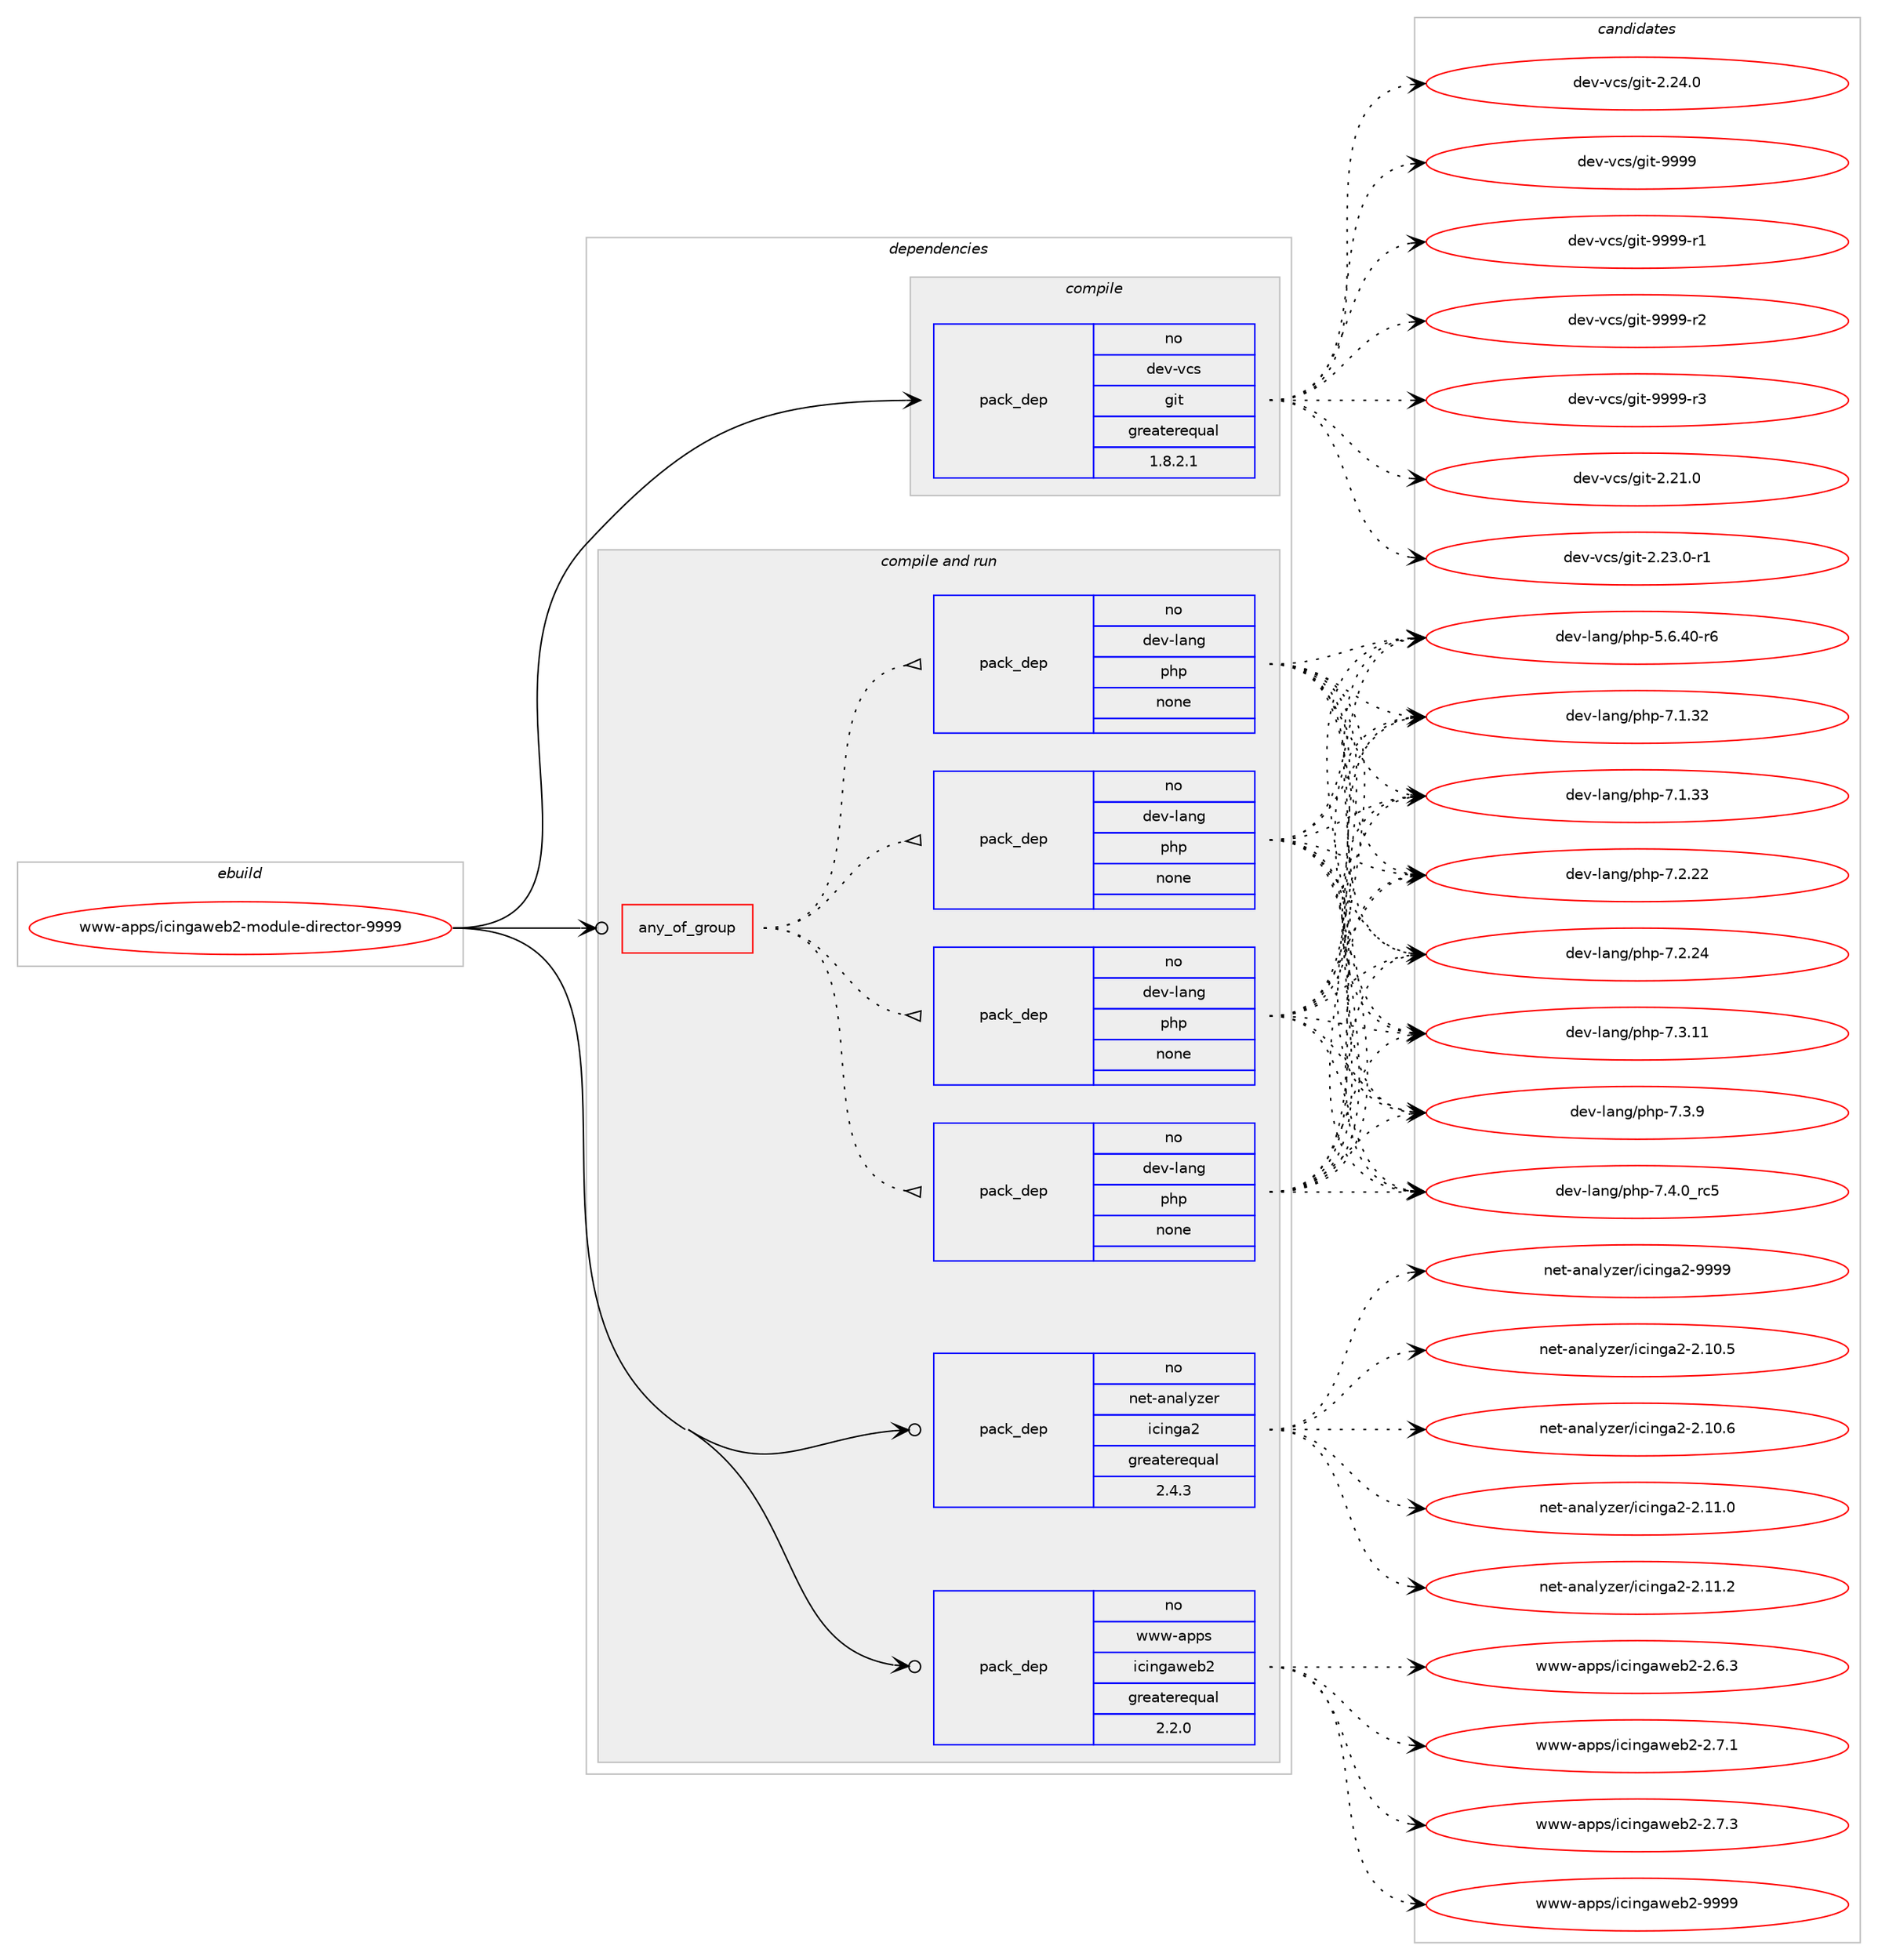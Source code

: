 digraph prolog {

# *************
# Graph options
# *************

newrank=true;
concentrate=true;
compound=true;
graph [rankdir=LR,fontname=Helvetica,fontsize=10,ranksep=1.5];#, ranksep=2.5, nodesep=0.2];
edge  [arrowhead=vee];
node  [fontname=Helvetica,fontsize=10];

# **********
# The ebuild
# **********

subgraph cluster_leftcol {
color=gray;
rank=same;
label=<<i>ebuild</i>>;
id [label="www-apps/icingaweb2-module-director-9999", color=red, width=4, href="../www-apps/icingaweb2-module-director-9999.svg"];
}

# ****************
# The dependencies
# ****************

subgraph cluster_midcol {
color=gray;
label=<<i>dependencies</i>>;
subgraph cluster_compile {
fillcolor="#eeeeee";
style=filled;
label=<<i>compile</i>>;
subgraph pack671075 {
dependency904091 [label=<<TABLE BORDER="0" CELLBORDER="1" CELLSPACING="0" CELLPADDING="4" WIDTH="220"><TR><TD ROWSPAN="6" CELLPADDING="30">pack_dep</TD></TR><TR><TD WIDTH="110">no</TD></TR><TR><TD>dev-vcs</TD></TR><TR><TD>git</TD></TR><TR><TD>greaterequal</TD></TR><TR><TD>1.8.2.1</TD></TR></TABLE>>, shape=none, color=blue];
}
id:e -> dependency904091:w [weight=20,style="solid",arrowhead="vee"];
}
subgraph cluster_compileandrun {
fillcolor="#eeeeee";
style=filled;
label=<<i>compile and run</i>>;
subgraph any15714 {
dependency904092 [label=<<TABLE BORDER="0" CELLBORDER="1" CELLSPACING="0" CELLPADDING="4"><TR><TD CELLPADDING="10">any_of_group</TD></TR></TABLE>>, shape=none, color=red];subgraph pack671076 {
dependency904093 [label=<<TABLE BORDER="0" CELLBORDER="1" CELLSPACING="0" CELLPADDING="4" WIDTH="220"><TR><TD ROWSPAN="6" CELLPADDING="30">pack_dep</TD></TR><TR><TD WIDTH="110">no</TD></TR><TR><TD>dev-lang</TD></TR><TR><TD>php</TD></TR><TR><TD>none</TD></TR><TR><TD></TD></TR></TABLE>>, shape=none, color=blue];
}
dependency904092:e -> dependency904093:w [weight=20,style="dotted",arrowhead="oinv"];
subgraph pack671077 {
dependency904094 [label=<<TABLE BORDER="0" CELLBORDER="1" CELLSPACING="0" CELLPADDING="4" WIDTH="220"><TR><TD ROWSPAN="6" CELLPADDING="30">pack_dep</TD></TR><TR><TD WIDTH="110">no</TD></TR><TR><TD>dev-lang</TD></TR><TR><TD>php</TD></TR><TR><TD>none</TD></TR><TR><TD></TD></TR></TABLE>>, shape=none, color=blue];
}
dependency904092:e -> dependency904094:w [weight=20,style="dotted",arrowhead="oinv"];
subgraph pack671078 {
dependency904095 [label=<<TABLE BORDER="0" CELLBORDER="1" CELLSPACING="0" CELLPADDING="4" WIDTH="220"><TR><TD ROWSPAN="6" CELLPADDING="30">pack_dep</TD></TR><TR><TD WIDTH="110">no</TD></TR><TR><TD>dev-lang</TD></TR><TR><TD>php</TD></TR><TR><TD>none</TD></TR><TR><TD></TD></TR></TABLE>>, shape=none, color=blue];
}
dependency904092:e -> dependency904095:w [weight=20,style="dotted",arrowhead="oinv"];
subgraph pack671079 {
dependency904096 [label=<<TABLE BORDER="0" CELLBORDER="1" CELLSPACING="0" CELLPADDING="4" WIDTH="220"><TR><TD ROWSPAN="6" CELLPADDING="30">pack_dep</TD></TR><TR><TD WIDTH="110">no</TD></TR><TR><TD>dev-lang</TD></TR><TR><TD>php</TD></TR><TR><TD>none</TD></TR><TR><TD></TD></TR></TABLE>>, shape=none, color=blue];
}
dependency904092:e -> dependency904096:w [weight=20,style="dotted",arrowhead="oinv"];
}
id:e -> dependency904092:w [weight=20,style="solid",arrowhead="odotvee"];
subgraph pack671080 {
dependency904097 [label=<<TABLE BORDER="0" CELLBORDER="1" CELLSPACING="0" CELLPADDING="4" WIDTH="220"><TR><TD ROWSPAN="6" CELLPADDING="30">pack_dep</TD></TR><TR><TD WIDTH="110">no</TD></TR><TR><TD>net-analyzer</TD></TR><TR><TD>icinga2</TD></TR><TR><TD>greaterequal</TD></TR><TR><TD>2.4.3</TD></TR></TABLE>>, shape=none, color=blue];
}
id:e -> dependency904097:w [weight=20,style="solid",arrowhead="odotvee"];
subgraph pack671081 {
dependency904098 [label=<<TABLE BORDER="0" CELLBORDER="1" CELLSPACING="0" CELLPADDING="4" WIDTH="220"><TR><TD ROWSPAN="6" CELLPADDING="30">pack_dep</TD></TR><TR><TD WIDTH="110">no</TD></TR><TR><TD>www-apps</TD></TR><TR><TD>icingaweb2</TD></TR><TR><TD>greaterequal</TD></TR><TR><TD>2.2.0</TD></TR></TABLE>>, shape=none, color=blue];
}
id:e -> dependency904098:w [weight=20,style="solid",arrowhead="odotvee"];
}
subgraph cluster_run {
fillcolor="#eeeeee";
style=filled;
label=<<i>run</i>>;
}
}

# **************
# The candidates
# **************

subgraph cluster_choices {
rank=same;
color=gray;
label=<<i>candidates</i>>;

subgraph choice671075 {
color=black;
nodesep=1;
choice10010111845118991154710310511645504650494648 [label="dev-vcs/git-2.21.0", color=red, width=4,href="../dev-vcs/git-2.21.0.svg"];
choice100101118451189911547103105116455046505146484511449 [label="dev-vcs/git-2.23.0-r1", color=red, width=4,href="../dev-vcs/git-2.23.0-r1.svg"];
choice10010111845118991154710310511645504650524648 [label="dev-vcs/git-2.24.0", color=red, width=4,href="../dev-vcs/git-2.24.0.svg"];
choice1001011184511899115471031051164557575757 [label="dev-vcs/git-9999", color=red, width=4,href="../dev-vcs/git-9999.svg"];
choice10010111845118991154710310511645575757574511449 [label="dev-vcs/git-9999-r1", color=red, width=4,href="../dev-vcs/git-9999-r1.svg"];
choice10010111845118991154710310511645575757574511450 [label="dev-vcs/git-9999-r2", color=red, width=4,href="../dev-vcs/git-9999-r2.svg"];
choice10010111845118991154710310511645575757574511451 [label="dev-vcs/git-9999-r3", color=red, width=4,href="../dev-vcs/git-9999-r3.svg"];
dependency904091:e -> choice10010111845118991154710310511645504650494648:w [style=dotted,weight="100"];
dependency904091:e -> choice100101118451189911547103105116455046505146484511449:w [style=dotted,weight="100"];
dependency904091:e -> choice10010111845118991154710310511645504650524648:w [style=dotted,weight="100"];
dependency904091:e -> choice1001011184511899115471031051164557575757:w [style=dotted,weight="100"];
dependency904091:e -> choice10010111845118991154710310511645575757574511449:w [style=dotted,weight="100"];
dependency904091:e -> choice10010111845118991154710310511645575757574511450:w [style=dotted,weight="100"];
dependency904091:e -> choice10010111845118991154710310511645575757574511451:w [style=dotted,weight="100"];
}
subgraph choice671076 {
color=black;
nodesep=1;
choice100101118451089711010347112104112455346544652484511454 [label="dev-lang/php-5.6.40-r6", color=red, width=4,href="../dev-lang/php-5.6.40-r6.svg"];
choice10010111845108971101034711210411245554649465150 [label="dev-lang/php-7.1.32", color=red, width=4,href="../dev-lang/php-7.1.32.svg"];
choice10010111845108971101034711210411245554649465151 [label="dev-lang/php-7.1.33", color=red, width=4,href="../dev-lang/php-7.1.33.svg"];
choice10010111845108971101034711210411245554650465050 [label="dev-lang/php-7.2.22", color=red, width=4,href="../dev-lang/php-7.2.22.svg"];
choice10010111845108971101034711210411245554650465052 [label="dev-lang/php-7.2.24", color=red, width=4,href="../dev-lang/php-7.2.24.svg"];
choice10010111845108971101034711210411245554651464949 [label="dev-lang/php-7.3.11", color=red, width=4,href="../dev-lang/php-7.3.11.svg"];
choice100101118451089711010347112104112455546514657 [label="dev-lang/php-7.3.9", color=red, width=4,href="../dev-lang/php-7.3.9.svg"];
choice100101118451089711010347112104112455546524648951149953 [label="dev-lang/php-7.4.0_rc5", color=red, width=4,href="../dev-lang/php-7.4.0_rc5.svg"];
dependency904093:e -> choice100101118451089711010347112104112455346544652484511454:w [style=dotted,weight="100"];
dependency904093:e -> choice10010111845108971101034711210411245554649465150:w [style=dotted,weight="100"];
dependency904093:e -> choice10010111845108971101034711210411245554649465151:w [style=dotted,weight="100"];
dependency904093:e -> choice10010111845108971101034711210411245554650465050:w [style=dotted,weight="100"];
dependency904093:e -> choice10010111845108971101034711210411245554650465052:w [style=dotted,weight="100"];
dependency904093:e -> choice10010111845108971101034711210411245554651464949:w [style=dotted,weight="100"];
dependency904093:e -> choice100101118451089711010347112104112455546514657:w [style=dotted,weight="100"];
dependency904093:e -> choice100101118451089711010347112104112455546524648951149953:w [style=dotted,weight="100"];
}
subgraph choice671077 {
color=black;
nodesep=1;
choice100101118451089711010347112104112455346544652484511454 [label="dev-lang/php-5.6.40-r6", color=red, width=4,href="../dev-lang/php-5.6.40-r6.svg"];
choice10010111845108971101034711210411245554649465150 [label="dev-lang/php-7.1.32", color=red, width=4,href="../dev-lang/php-7.1.32.svg"];
choice10010111845108971101034711210411245554649465151 [label="dev-lang/php-7.1.33", color=red, width=4,href="../dev-lang/php-7.1.33.svg"];
choice10010111845108971101034711210411245554650465050 [label="dev-lang/php-7.2.22", color=red, width=4,href="../dev-lang/php-7.2.22.svg"];
choice10010111845108971101034711210411245554650465052 [label="dev-lang/php-7.2.24", color=red, width=4,href="../dev-lang/php-7.2.24.svg"];
choice10010111845108971101034711210411245554651464949 [label="dev-lang/php-7.3.11", color=red, width=4,href="../dev-lang/php-7.3.11.svg"];
choice100101118451089711010347112104112455546514657 [label="dev-lang/php-7.3.9", color=red, width=4,href="../dev-lang/php-7.3.9.svg"];
choice100101118451089711010347112104112455546524648951149953 [label="dev-lang/php-7.4.0_rc5", color=red, width=4,href="../dev-lang/php-7.4.0_rc5.svg"];
dependency904094:e -> choice100101118451089711010347112104112455346544652484511454:w [style=dotted,weight="100"];
dependency904094:e -> choice10010111845108971101034711210411245554649465150:w [style=dotted,weight="100"];
dependency904094:e -> choice10010111845108971101034711210411245554649465151:w [style=dotted,weight="100"];
dependency904094:e -> choice10010111845108971101034711210411245554650465050:w [style=dotted,weight="100"];
dependency904094:e -> choice10010111845108971101034711210411245554650465052:w [style=dotted,weight="100"];
dependency904094:e -> choice10010111845108971101034711210411245554651464949:w [style=dotted,weight="100"];
dependency904094:e -> choice100101118451089711010347112104112455546514657:w [style=dotted,weight="100"];
dependency904094:e -> choice100101118451089711010347112104112455546524648951149953:w [style=dotted,weight="100"];
}
subgraph choice671078 {
color=black;
nodesep=1;
choice100101118451089711010347112104112455346544652484511454 [label="dev-lang/php-5.6.40-r6", color=red, width=4,href="../dev-lang/php-5.6.40-r6.svg"];
choice10010111845108971101034711210411245554649465150 [label="dev-lang/php-7.1.32", color=red, width=4,href="../dev-lang/php-7.1.32.svg"];
choice10010111845108971101034711210411245554649465151 [label="dev-lang/php-7.1.33", color=red, width=4,href="../dev-lang/php-7.1.33.svg"];
choice10010111845108971101034711210411245554650465050 [label="dev-lang/php-7.2.22", color=red, width=4,href="../dev-lang/php-7.2.22.svg"];
choice10010111845108971101034711210411245554650465052 [label="dev-lang/php-7.2.24", color=red, width=4,href="../dev-lang/php-7.2.24.svg"];
choice10010111845108971101034711210411245554651464949 [label="dev-lang/php-7.3.11", color=red, width=4,href="../dev-lang/php-7.3.11.svg"];
choice100101118451089711010347112104112455546514657 [label="dev-lang/php-7.3.9", color=red, width=4,href="../dev-lang/php-7.3.9.svg"];
choice100101118451089711010347112104112455546524648951149953 [label="dev-lang/php-7.4.0_rc5", color=red, width=4,href="../dev-lang/php-7.4.0_rc5.svg"];
dependency904095:e -> choice100101118451089711010347112104112455346544652484511454:w [style=dotted,weight="100"];
dependency904095:e -> choice10010111845108971101034711210411245554649465150:w [style=dotted,weight="100"];
dependency904095:e -> choice10010111845108971101034711210411245554649465151:w [style=dotted,weight="100"];
dependency904095:e -> choice10010111845108971101034711210411245554650465050:w [style=dotted,weight="100"];
dependency904095:e -> choice10010111845108971101034711210411245554650465052:w [style=dotted,weight="100"];
dependency904095:e -> choice10010111845108971101034711210411245554651464949:w [style=dotted,weight="100"];
dependency904095:e -> choice100101118451089711010347112104112455546514657:w [style=dotted,weight="100"];
dependency904095:e -> choice100101118451089711010347112104112455546524648951149953:w [style=dotted,weight="100"];
}
subgraph choice671079 {
color=black;
nodesep=1;
choice100101118451089711010347112104112455346544652484511454 [label="dev-lang/php-5.6.40-r6", color=red, width=4,href="../dev-lang/php-5.6.40-r6.svg"];
choice10010111845108971101034711210411245554649465150 [label="dev-lang/php-7.1.32", color=red, width=4,href="../dev-lang/php-7.1.32.svg"];
choice10010111845108971101034711210411245554649465151 [label="dev-lang/php-7.1.33", color=red, width=4,href="../dev-lang/php-7.1.33.svg"];
choice10010111845108971101034711210411245554650465050 [label="dev-lang/php-7.2.22", color=red, width=4,href="../dev-lang/php-7.2.22.svg"];
choice10010111845108971101034711210411245554650465052 [label="dev-lang/php-7.2.24", color=red, width=4,href="../dev-lang/php-7.2.24.svg"];
choice10010111845108971101034711210411245554651464949 [label="dev-lang/php-7.3.11", color=red, width=4,href="../dev-lang/php-7.3.11.svg"];
choice100101118451089711010347112104112455546514657 [label="dev-lang/php-7.3.9", color=red, width=4,href="../dev-lang/php-7.3.9.svg"];
choice100101118451089711010347112104112455546524648951149953 [label="dev-lang/php-7.4.0_rc5", color=red, width=4,href="../dev-lang/php-7.4.0_rc5.svg"];
dependency904096:e -> choice100101118451089711010347112104112455346544652484511454:w [style=dotted,weight="100"];
dependency904096:e -> choice10010111845108971101034711210411245554649465150:w [style=dotted,weight="100"];
dependency904096:e -> choice10010111845108971101034711210411245554649465151:w [style=dotted,weight="100"];
dependency904096:e -> choice10010111845108971101034711210411245554650465050:w [style=dotted,weight="100"];
dependency904096:e -> choice10010111845108971101034711210411245554650465052:w [style=dotted,weight="100"];
dependency904096:e -> choice10010111845108971101034711210411245554651464949:w [style=dotted,weight="100"];
dependency904096:e -> choice100101118451089711010347112104112455546514657:w [style=dotted,weight="100"];
dependency904096:e -> choice100101118451089711010347112104112455546524648951149953:w [style=dotted,weight="100"];
}
subgraph choice671080 {
color=black;
nodesep=1;
choice1101011164597110971081211221011144710599105110103975045504649484653 [label="net-analyzer/icinga2-2.10.5", color=red, width=4,href="../net-analyzer/icinga2-2.10.5.svg"];
choice1101011164597110971081211221011144710599105110103975045504649484654 [label="net-analyzer/icinga2-2.10.6", color=red, width=4,href="../net-analyzer/icinga2-2.10.6.svg"];
choice1101011164597110971081211221011144710599105110103975045504649494648 [label="net-analyzer/icinga2-2.11.0", color=red, width=4,href="../net-analyzer/icinga2-2.11.0.svg"];
choice1101011164597110971081211221011144710599105110103975045504649494650 [label="net-analyzer/icinga2-2.11.2", color=red, width=4,href="../net-analyzer/icinga2-2.11.2.svg"];
choice110101116459711097108121122101114471059910511010397504557575757 [label="net-analyzer/icinga2-9999", color=red, width=4,href="../net-analyzer/icinga2-9999.svg"];
dependency904097:e -> choice1101011164597110971081211221011144710599105110103975045504649484653:w [style=dotted,weight="100"];
dependency904097:e -> choice1101011164597110971081211221011144710599105110103975045504649484654:w [style=dotted,weight="100"];
dependency904097:e -> choice1101011164597110971081211221011144710599105110103975045504649494648:w [style=dotted,weight="100"];
dependency904097:e -> choice1101011164597110971081211221011144710599105110103975045504649494650:w [style=dotted,weight="100"];
dependency904097:e -> choice110101116459711097108121122101114471059910511010397504557575757:w [style=dotted,weight="100"];
}
subgraph choice671081 {
color=black;
nodesep=1;
choice11911911945971121121154710599105110103971191019850455046544651 [label="www-apps/icingaweb2-2.6.3", color=red, width=4,href="../www-apps/icingaweb2-2.6.3.svg"];
choice11911911945971121121154710599105110103971191019850455046554649 [label="www-apps/icingaweb2-2.7.1", color=red, width=4,href="../www-apps/icingaweb2-2.7.1.svg"];
choice11911911945971121121154710599105110103971191019850455046554651 [label="www-apps/icingaweb2-2.7.3", color=red, width=4,href="../www-apps/icingaweb2-2.7.3.svg"];
choice119119119459711211211547105991051101039711910198504557575757 [label="www-apps/icingaweb2-9999", color=red, width=4,href="../www-apps/icingaweb2-9999.svg"];
dependency904098:e -> choice11911911945971121121154710599105110103971191019850455046544651:w [style=dotted,weight="100"];
dependency904098:e -> choice11911911945971121121154710599105110103971191019850455046554649:w [style=dotted,weight="100"];
dependency904098:e -> choice11911911945971121121154710599105110103971191019850455046554651:w [style=dotted,weight="100"];
dependency904098:e -> choice119119119459711211211547105991051101039711910198504557575757:w [style=dotted,weight="100"];
}
}

}
